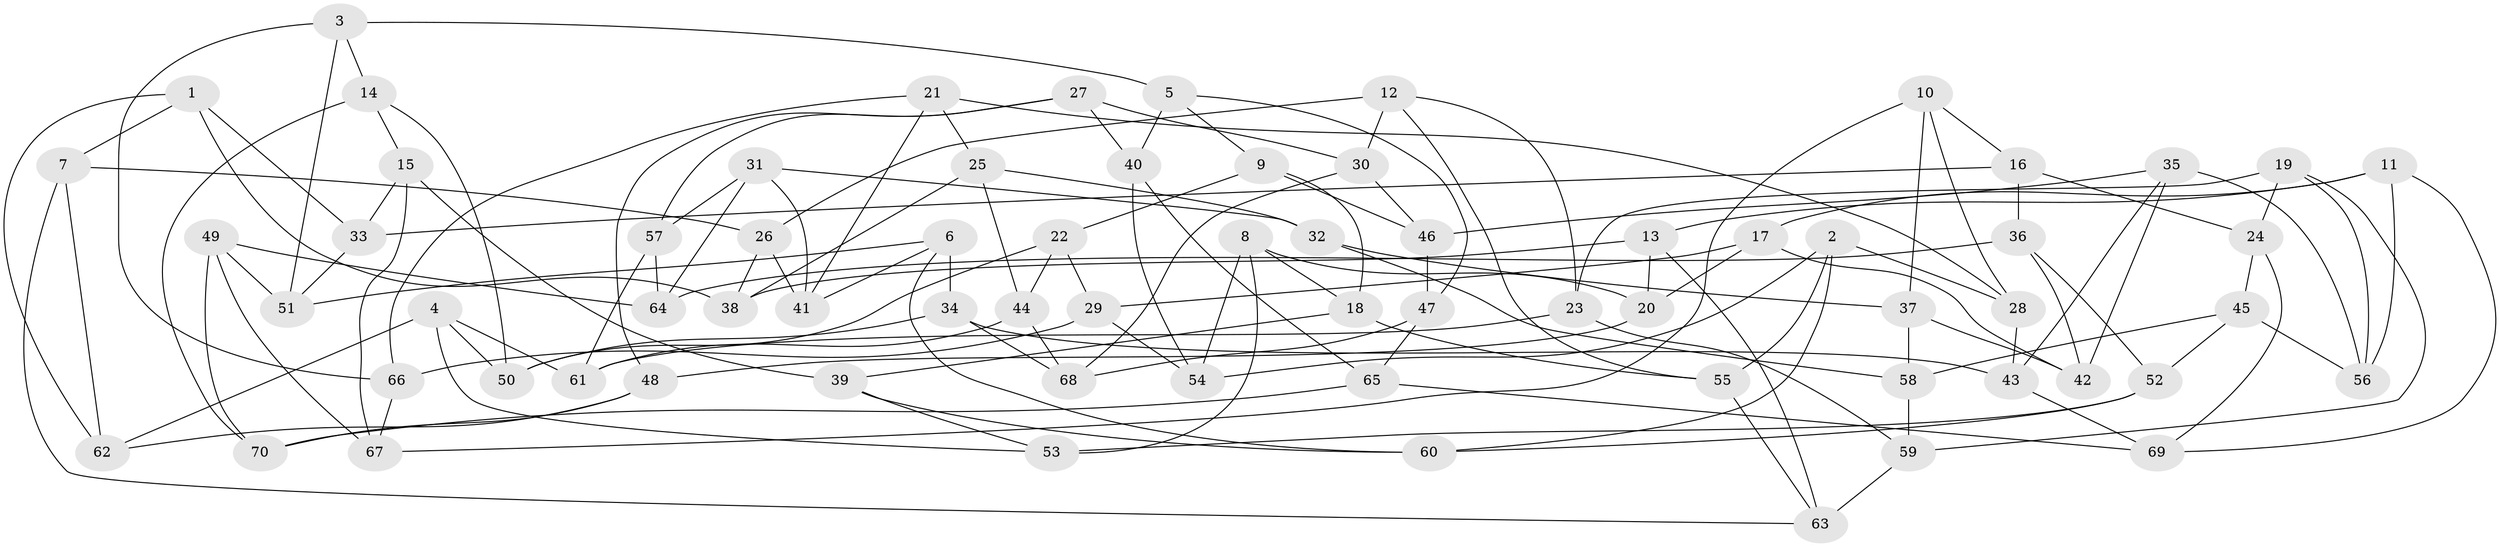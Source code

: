// Generated by graph-tools (version 1.1) at 2025/56/03/09/25 04:56:35]
// undirected, 70 vertices, 140 edges
graph export_dot {
graph [start="1"]
  node [color=gray90,style=filled];
  1;
  2;
  3;
  4;
  5;
  6;
  7;
  8;
  9;
  10;
  11;
  12;
  13;
  14;
  15;
  16;
  17;
  18;
  19;
  20;
  21;
  22;
  23;
  24;
  25;
  26;
  27;
  28;
  29;
  30;
  31;
  32;
  33;
  34;
  35;
  36;
  37;
  38;
  39;
  40;
  41;
  42;
  43;
  44;
  45;
  46;
  47;
  48;
  49;
  50;
  51;
  52;
  53;
  54;
  55;
  56;
  57;
  58;
  59;
  60;
  61;
  62;
  63;
  64;
  65;
  66;
  67;
  68;
  69;
  70;
  1 -- 33;
  1 -- 62;
  1 -- 38;
  1 -- 7;
  2 -- 54;
  2 -- 55;
  2 -- 60;
  2 -- 28;
  3 -- 66;
  3 -- 51;
  3 -- 5;
  3 -- 14;
  4 -- 50;
  4 -- 53;
  4 -- 62;
  4 -- 61;
  5 -- 9;
  5 -- 47;
  5 -- 40;
  6 -- 34;
  6 -- 51;
  6 -- 60;
  6 -- 41;
  7 -- 63;
  7 -- 26;
  7 -- 62;
  8 -- 53;
  8 -- 18;
  8 -- 20;
  8 -- 54;
  9 -- 22;
  9 -- 18;
  9 -- 46;
  10 -- 28;
  10 -- 16;
  10 -- 37;
  10 -- 67;
  11 -- 69;
  11 -- 17;
  11 -- 56;
  11 -- 13;
  12 -- 55;
  12 -- 26;
  12 -- 30;
  12 -- 23;
  13 -- 20;
  13 -- 38;
  13 -- 63;
  14 -- 50;
  14 -- 15;
  14 -- 70;
  15 -- 39;
  15 -- 67;
  15 -- 33;
  16 -- 36;
  16 -- 33;
  16 -- 24;
  17 -- 29;
  17 -- 42;
  17 -- 20;
  18 -- 55;
  18 -- 39;
  19 -- 24;
  19 -- 56;
  19 -- 23;
  19 -- 59;
  20 -- 48;
  21 -- 25;
  21 -- 28;
  21 -- 66;
  21 -- 41;
  22 -- 29;
  22 -- 44;
  22 -- 50;
  23 -- 59;
  23 -- 61;
  24 -- 45;
  24 -- 69;
  25 -- 32;
  25 -- 38;
  25 -- 44;
  26 -- 41;
  26 -- 38;
  27 -- 57;
  27 -- 30;
  27 -- 40;
  27 -- 48;
  28 -- 43;
  29 -- 54;
  29 -- 66;
  30 -- 68;
  30 -- 46;
  31 -- 32;
  31 -- 57;
  31 -- 64;
  31 -- 41;
  32 -- 58;
  32 -- 37;
  33 -- 51;
  34 -- 50;
  34 -- 43;
  34 -- 68;
  35 -- 46;
  35 -- 42;
  35 -- 56;
  35 -- 43;
  36 -- 64;
  36 -- 52;
  36 -- 42;
  37 -- 42;
  37 -- 58;
  39 -- 53;
  39 -- 60;
  40 -- 65;
  40 -- 54;
  43 -- 69;
  44 -- 61;
  44 -- 68;
  45 -- 52;
  45 -- 58;
  45 -- 56;
  46 -- 47;
  47 -- 65;
  47 -- 68;
  48 -- 70;
  48 -- 62;
  49 -- 64;
  49 -- 70;
  49 -- 67;
  49 -- 51;
  52 -- 53;
  52 -- 60;
  55 -- 63;
  57 -- 61;
  57 -- 64;
  58 -- 59;
  59 -- 63;
  65 -- 69;
  65 -- 70;
  66 -- 67;
}
